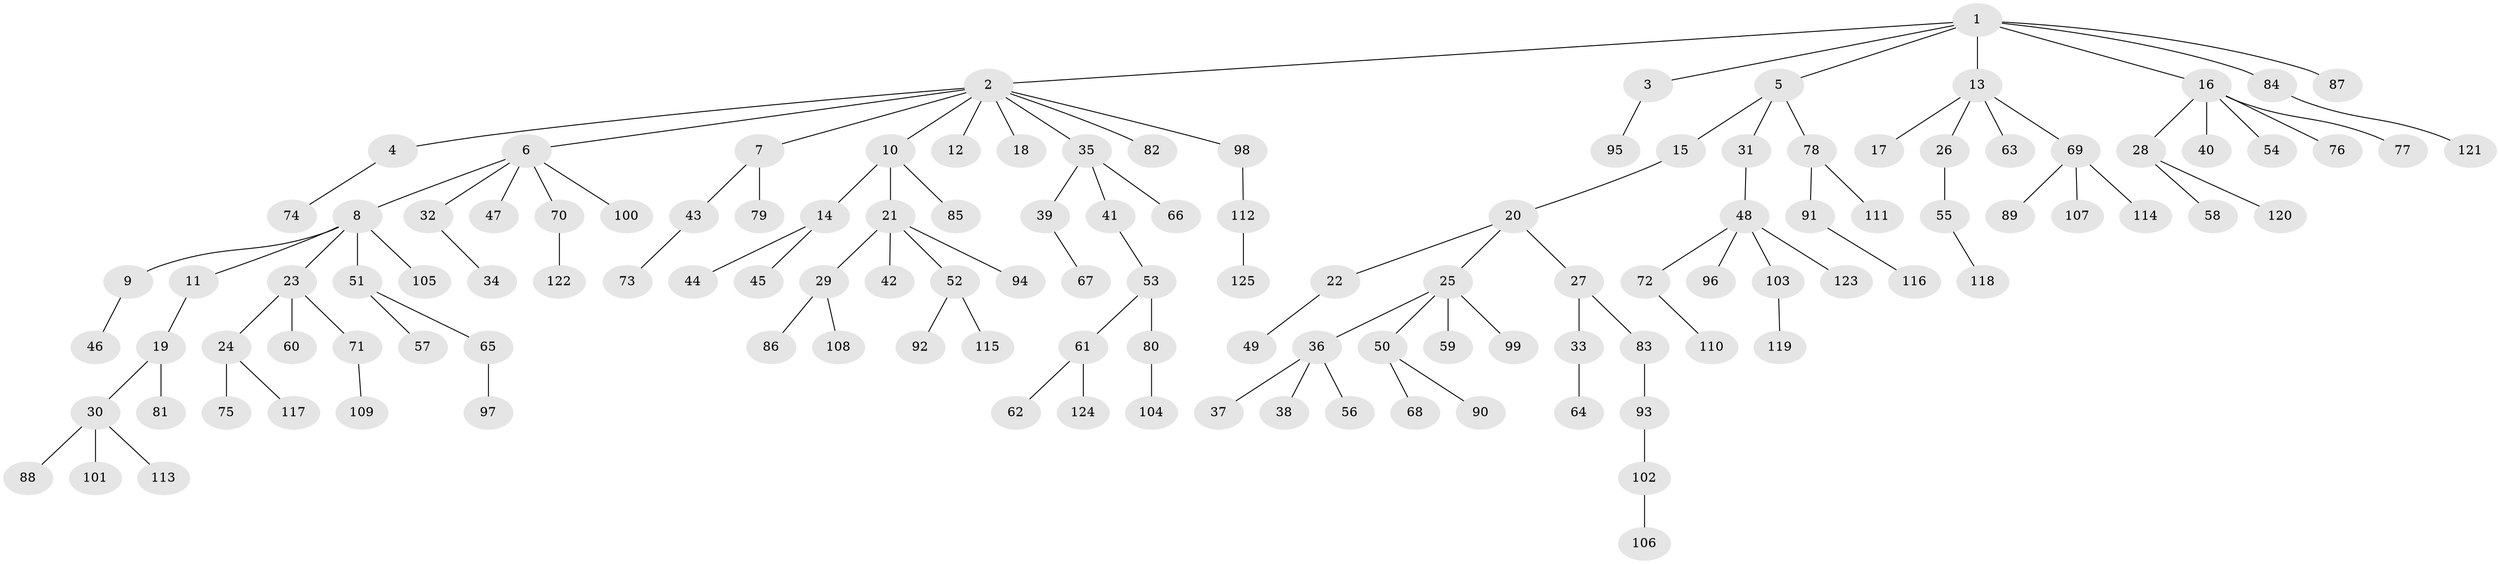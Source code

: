 // coarse degree distribution, {16: 0.02, 2: 0.18, 1: 0.68, 6: 0.06, 5: 0.02, 3: 0.02, 4: 0.02}
// Generated by graph-tools (version 1.1) at 2025/19/03/04/25 18:19:21]
// undirected, 125 vertices, 124 edges
graph export_dot {
graph [start="1"]
  node [color=gray90,style=filled];
  1;
  2;
  3;
  4;
  5;
  6;
  7;
  8;
  9;
  10;
  11;
  12;
  13;
  14;
  15;
  16;
  17;
  18;
  19;
  20;
  21;
  22;
  23;
  24;
  25;
  26;
  27;
  28;
  29;
  30;
  31;
  32;
  33;
  34;
  35;
  36;
  37;
  38;
  39;
  40;
  41;
  42;
  43;
  44;
  45;
  46;
  47;
  48;
  49;
  50;
  51;
  52;
  53;
  54;
  55;
  56;
  57;
  58;
  59;
  60;
  61;
  62;
  63;
  64;
  65;
  66;
  67;
  68;
  69;
  70;
  71;
  72;
  73;
  74;
  75;
  76;
  77;
  78;
  79;
  80;
  81;
  82;
  83;
  84;
  85;
  86;
  87;
  88;
  89;
  90;
  91;
  92;
  93;
  94;
  95;
  96;
  97;
  98;
  99;
  100;
  101;
  102;
  103;
  104;
  105;
  106;
  107;
  108;
  109;
  110;
  111;
  112;
  113;
  114;
  115;
  116;
  117;
  118;
  119;
  120;
  121;
  122;
  123;
  124;
  125;
  1 -- 2;
  1 -- 3;
  1 -- 5;
  1 -- 13;
  1 -- 16;
  1 -- 84;
  1 -- 87;
  2 -- 4;
  2 -- 6;
  2 -- 7;
  2 -- 10;
  2 -- 12;
  2 -- 18;
  2 -- 35;
  2 -- 82;
  2 -- 98;
  3 -- 95;
  4 -- 74;
  5 -- 15;
  5 -- 31;
  5 -- 78;
  6 -- 8;
  6 -- 32;
  6 -- 47;
  6 -- 70;
  6 -- 100;
  7 -- 43;
  7 -- 79;
  8 -- 9;
  8 -- 11;
  8 -- 23;
  8 -- 51;
  8 -- 105;
  9 -- 46;
  10 -- 14;
  10 -- 21;
  10 -- 85;
  11 -- 19;
  13 -- 17;
  13 -- 26;
  13 -- 63;
  13 -- 69;
  14 -- 44;
  14 -- 45;
  15 -- 20;
  16 -- 28;
  16 -- 40;
  16 -- 54;
  16 -- 76;
  16 -- 77;
  19 -- 30;
  19 -- 81;
  20 -- 22;
  20 -- 25;
  20 -- 27;
  21 -- 29;
  21 -- 42;
  21 -- 52;
  21 -- 94;
  22 -- 49;
  23 -- 24;
  23 -- 60;
  23 -- 71;
  24 -- 75;
  24 -- 117;
  25 -- 36;
  25 -- 50;
  25 -- 59;
  25 -- 99;
  26 -- 55;
  27 -- 33;
  27 -- 83;
  28 -- 58;
  28 -- 120;
  29 -- 86;
  29 -- 108;
  30 -- 88;
  30 -- 101;
  30 -- 113;
  31 -- 48;
  32 -- 34;
  33 -- 64;
  35 -- 39;
  35 -- 41;
  35 -- 66;
  36 -- 37;
  36 -- 38;
  36 -- 56;
  39 -- 67;
  41 -- 53;
  43 -- 73;
  48 -- 72;
  48 -- 96;
  48 -- 103;
  48 -- 123;
  50 -- 68;
  50 -- 90;
  51 -- 57;
  51 -- 65;
  52 -- 92;
  52 -- 115;
  53 -- 61;
  53 -- 80;
  55 -- 118;
  61 -- 62;
  61 -- 124;
  65 -- 97;
  69 -- 89;
  69 -- 107;
  69 -- 114;
  70 -- 122;
  71 -- 109;
  72 -- 110;
  78 -- 91;
  78 -- 111;
  80 -- 104;
  83 -- 93;
  84 -- 121;
  91 -- 116;
  93 -- 102;
  98 -- 112;
  102 -- 106;
  103 -- 119;
  112 -- 125;
}

